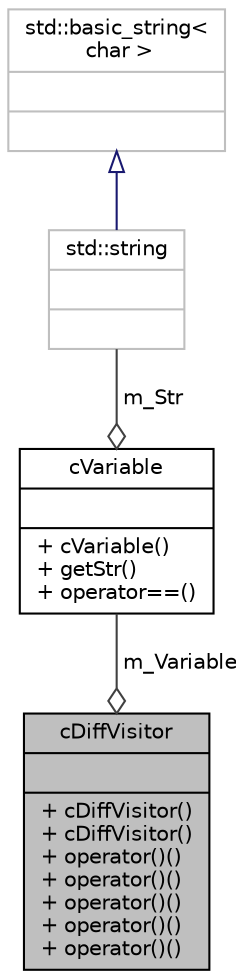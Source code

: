 digraph G
{
  edge [fontname="Helvetica",fontsize="10",labelfontname="Helvetica",labelfontsize="10"];
  node [fontname="Helvetica",fontsize="10",shape=record];
  Node1 [label="{cDiffVisitor\n||+ cDiffVisitor()\l+ cDiffVisitor()\l+ operator()()\l+ operator()()\l+ operator()()\l+ operator()()\l+ operator()()\l}",height=0.2,width=0.4,color="black", fillcolor="grey75", style="filled" fontcolor="black"];
  Node2 -> Node1 [color="grey25",fontsize="10",style="solid",label=" m_Variable" ,arrowhead="odiamond",fontname="Helvetica"];
  Node2 [label="{cVariable\n||+ cVariable()\l+ getStr()\l+ operator==()\l}",height=0.2,width=0.4,color="black", fillcolor="white", style="filled",URL="$classcVariable.html"];
  Node3 -> Node2 [color="grey25",fontsize="10",style="solid",label=" m_Str" ,arrowhead="odiamond",fontname="Helvetica"];
  Node3 [label="{std::string\n||}",height=0.2,width=0.4,color="grey75", fillcolor="white", style="filled",tooltip="STL class."];
  Node4 -> Node3 [dir="back",color="midnightblue",fontsize="10",style="solid",arrowtail="onormal",fontname="Helvetica"];
  Node4 [label="{std::basic_string\<\l char \>\n||}",height=0.2,width=0.4,color="grey75", fillcolor="white", style="filled",tooltip="STL class."];
}
